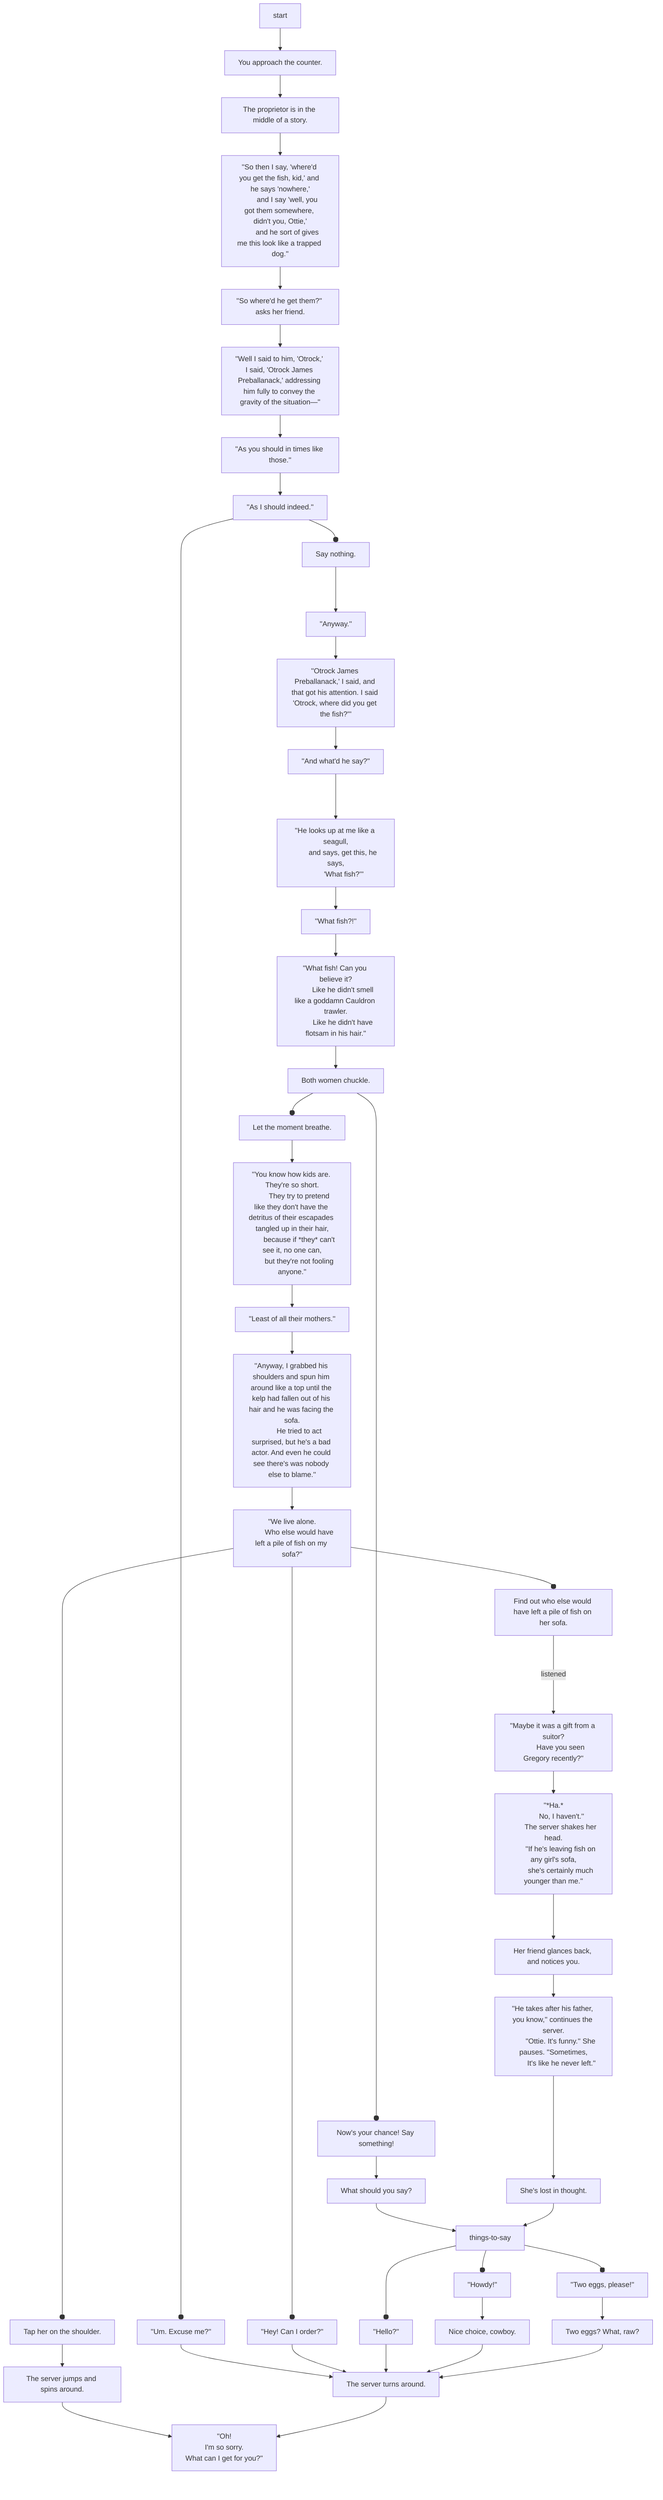 flowchart TD
    start 

    %% You approach the counter.
    %% Aside from an enamel bowl of tomatoes and a few loose tortillas, it's mostly empty.
    %% There are two women at the counter, one in front, one behind. They're both turned away from you.
    %% The server is in the middle of a story.

    --> 0[You approach the counter.]
    --> 1[The proprietor is in the middle of a story.]
    --> a[
        ''So then I say, 'where'd you get the fish, kid,' and he says 'nowhere,'
        and I say 'well, you got them somewhere, didn't you, Ottie,'
        and he sort of gives me this look like a trapped dog.''
    ]
    --> b[''So where'd he get them?'' asks her friend.]
    --> c[''Well I said to him, 'Otrock,' I said, 'Otrock James Preballanack,' addressing him fully to convey the gravity of the situation&mdash;'']
    --> d[''As you should in times like those.'']
    --> e[''As I should indeed.'']
    
    e --o 1c[''Um. Excuse me?''] --> turnaround
    e --o 1sn[Say nothing.]

    ---> e2[''Anyway.'']
    --> f[''Otrock James Preballanack,' I said, and that got his attention. I said 'Otrock, where did you get the fish?''']
    --> g[''And what'd he say?'']
    ---> h[
        ''He looks up at me like a seagull,
        and says, get this, he says,
        'What fish?'''
    ]
    --> i[''What fish?!'']
    --> j[
        ''What fish! Can you believe it?
        Like he didn't smell like a goddamn Cauldron trawler.
        Like he didn't have flotsam in his hair.''
    ]
    --> k[Both women chuckle.]

    k --o 2c[Now's your chance! Say something!] 
    --> 2c1[What should you say?] --> things-to-say

    k --o 2sn[Let the moment breathe.]

    --> l[
        ''You know how kids are. They're so short.
        They try to pretend like they don't have the detritus of their escapades tangled up in their hair,
        because if *they* can't see it, no one can,
        but they're not fooling anyone.''
    ]
    --> l2[''Least of all their mothers.'']
    --> m[
        ''Anyway, I grabbed his shoulders and spun him around like a top until the kelp had fallen out of his hair and he was facing the sofa.
        He tried to act surprised, but he's a bad actor. And even he could see there's was nobody else to blame.''
    ]
    --> m2[
        ''We live alone.
        Who else would have left a pile of fish on my sofa?''
    ]

    m2 --o 3c1[Tap her on the shoulder.] --> jumparound

    m2 --o 3c2[''Hey! Can I order?''] --> turnaround

    m2 --o 3sn[Find out who else would have left a pile of fish on her sofa.] ----> |listened| n[
        ''Maybe it was a gift from a suitor?
        Have you seen Gregory recently?''
    ]
    --> o[
        ''*Ha.*
        No, I haven't.''
        The server shakes her head.
        ''If he's leaving fish on any girl's sofa,
        she's certainly much younger than me.''
    ]
    
    o ---> p[
        Her friend glances back, and notices you.
    ]

    --> q[
        ''He takes after his father, you know,'' continues the server.
        ''Ottie. It's funny.'' She pauses. ''Sometimes,
        It's like he never left.''
    ]

    q ----> r[She's lost in thought.] --> things-to-say

    things-to-say --o 2c1c1[''Hello?''] --> turnaround
    things-to-say --o 2c1c2[''Howdy!''] 
    --> 2c1c2a[Nice choice, cowboy.] --> turnaround
    things-to-say --o 2c1c3[''Two eggs, please!''] 
    --> 2c1c3a[Two eggs? What, raw?] --> turnaround

    jumparound[The server jumps and spins around.] --> ohhi
    turnaround[The server turns around.] --> ohhi
    ohhi[
        ''Oh!
        I'm so sorry.
        What can I get for you?''
    ]